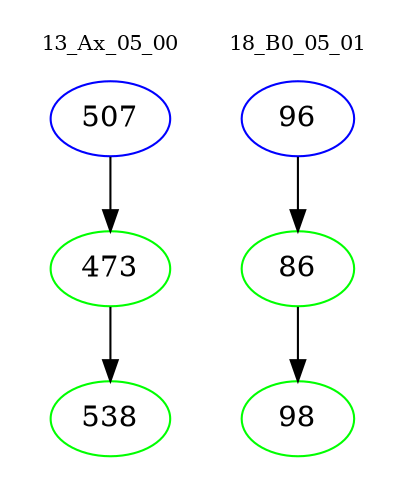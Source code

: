 digraph{
subgraph cluster_0 {
color = white
label = "13_Ax_05_00";
fontsize=10;
T0_507 [label="507", color="blue"]
T0_507 -> T0_473 [color="black"]
T0_473 [label="473", color="green"]
T0_473 -> T0_538 [color="black"]
T0_538 [label="538", color="green"]
}
subgraph cluster_1 {
color = white
label = "18_B0_05_01";
fontsize=10;
T1_96 [label="96", color="blue"]
T1_96 -> T1_86 [color="black"]
T1_86 [label="86", color="green"]
T1_86 -> T1_98 [color="black"]
T1_98 [label="98", color="green"]
}
}
